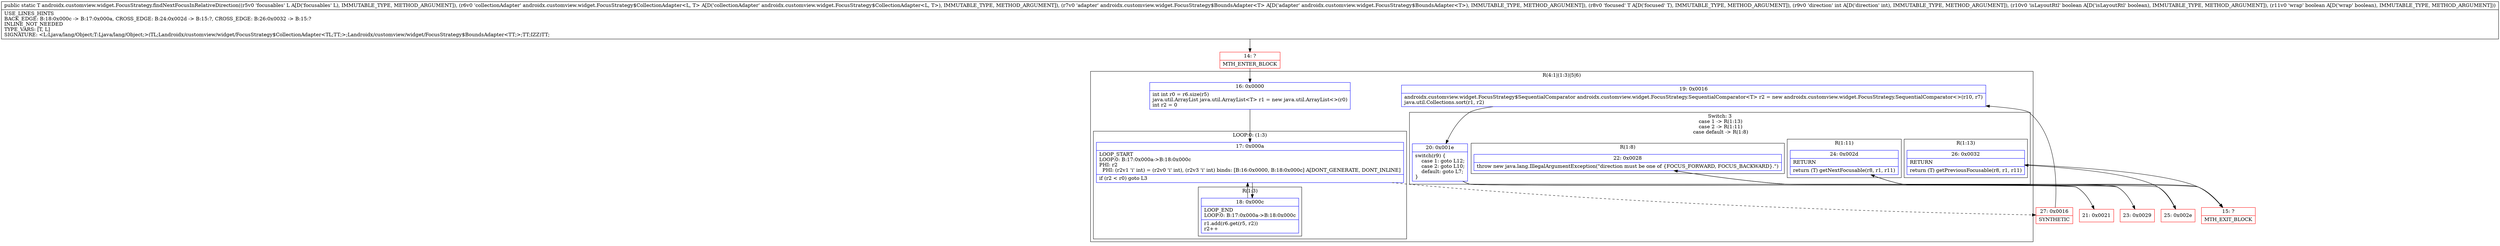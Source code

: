 digraph "CFG forandroidx.customview.widget.FocusStrategy.findNextFocusInRelativeDirection(Ljava\/lang\/Object;Landroidx\/customview\/widget\/FocusStrategy$CollectionAdapter;Landroidx\/customview\/widget\/FocusStrategy$BoundsAdapter;Ljava\/lang\/Object;IZZ)Ljava\/lang\/Object;" {
subgraph cluster_Region_1818171560 {
label = "R(4:1|(1:3)|5|6)";
node [shape=record,color=blue];
Node_16 [shape=record,label="{16\:\ 0x0000|int int r0 = r6.size(r5)\ljava.util.ArrayList java.util.ArrayList\<T\> r1 = new java.util.ArrayList\<\>(r0)\lint r2 = 0\l}"];
subgraph cluster_LoopRegion_1131710048 {
label = "LOOP:0: (1:3)";
node [shape=record,color=blue];
Node_17 [shape=record,label="{17\:\ 0x000a|LOOP_START\lLOOP:0: B:17:0x000a\-\>B:18:0x000c\lPHI: r2 \l  PHI: (r2v1 'i' int) = (r2v0 'i' int), (r2v3 'i' int) binds: [B:16:0x0000, B:18:0x000c] A[DONT_GENERATE, DONT_INLINE]\l|if (r2 \< r0) goto L3\l}"];
subgraph cluster_Region_1233915452 {
label = "R(1:3)";
node [shape=record,color=blue];
Node_18 [shape=record,label="{18\:\ 0x000c|LOOP_END\lLOOP:0: B:17:0x000a\-\>B:18:0x000c\l|r1.add(r6.get(r5, r2))\lr2++\l}"];
}
}
Node_19 [shape=record,label="{19\:\ 0x0016|androidx.customview.widget.FocusStrategy$SequentialComparator androidx.customview.widget.FocusStrategy.SequentialComparator\<T\> r2 = new androidx.customview.widget.FocusStrategy.SequentialComparator\<\>(r10, r7)\ljava.util.Collections.sort(r1, r2)\l}"];
subgraph cluster_SwitchRegion_1650535143 {
label = "Switch: 3
 case 1 -> R(1:13)
 case 2 -> R(1:11)
 case default -> R(1:8)";
node [shape=record,color=blue];
Node_20 [shape=record,label="{20\:\ 0x001e|switch(r9) \{\l    case 1: goto L12;\l    case 2: goto L10;\l    default: goto L7;\l\}\l}"];
subgraph cluster_Region_916516733 {
label = "R(1:13)";
node [shape=record,color=blue];
Node_26 [shape=record,label="{26\:\ 0x0032|RETURN\l|return (T) getPreviousFocusable(r8, r1, r11)\l}"];
}
subgraph cluster_Region_573455193 {
label = "R(1:11)";
node [shape=record,color=blue];
Node_24 [shape=record,label="{24\:\ 0x002d|RETURN\l|return (T) getNextFocusable(r8, r1, r11)\l}"];
}
subgraph cluster_Region_2097906682 {
label = "R(1:8)";
node [shape=record,color=blue];
Node_22 [shape=record,label="{22\:\ 0x0028|throw new java.lang.IllegalArgumentException(\"direction must be one of \{FOCUS_FORWARD, FOCUS_BACKWARD\}.\")\l}"];
}
}
}
Node_14 [shape=record,color=red,label="{14\:\ ?|MTH_ENTER_BLOCK\l}"];
Node_27 [shape=record,color=red,label="{27\:\ 0x0016|SYNTHETIC\l}"];
Node_21 [shape=record,color=red,label="{21\:\ 0x0021}"];
Node_15 [shape=record,color=red,label="{15\:\ ?|MTH_EXIT_BLOCK\l}"];
Node_23 [shape=record,color=red,label="{23\:\ 0x0029}"];
Node_25 [shape=record,color=red,label="{25\:\ 0x002e}"];
MethodNode[shape=record,label="{public static T androidx.customview.widget.FocusStrategy.findNextFocusInRelativeDirection((r5v0 'focusables' L A[D('focusables' L), IMMUTABLE_TYPE, METHOD_ARGUMENT]), (r6v0 'collectionAdapter' androidx.customview.widget.FocusStrategy$CollectionAdapter\<L, T\> A[D('collectionAdapter' androidx.customview.widget.FocusStrategy$CollectionAdapter\<L, T\>), IMMUTABLE_TYPE, METHOD_ARGUMENT]), (r7v0 'adapter' androidx.customview.widget.FocusStrategy$BoundsAdapter\<T\> A[D('adapter' androidx.customview.widget.FocusStrategy$BoundsAdapter\<T\>), IMMUTABLE_TYPE, METHOD_ARGUMENT]), (r8v0 'focused' T A[D('focused' T), IMMUTABLE_TYPE, METHOD_ARGUMENT]), (r9v0 'direction' int A[D('direction' int), IMMUTABLE_TYPE, METHOD_ARGUMENT]), (r10v0 'isLayoutRtl' boolean A[D('isLayoutRtl' boolean), IMMUTABLE_TYPE, METHOD_ARGUMENT]), (r11v0 'wrap' boolean A[D('wrap' boolean), IMMUTABLE_TYPE, METHOD_ARGUMENT]))  | USE_LINES_HINTS\lBACK_EDGE: B:18:0x000c \-\> B:17:0x000a, CROSS_EDGE: B:24:0x002d \-\> B:15:?, CROSS_EDGE: B:26:0x0032 \-\> B:15:?\lINLINE_NOT_NEEDED\lTYPE_VARS: [T, L]\lSIGNATURE: \<L:Ljava\/lang\/Object;T:Ljava\/lang\/Object;\>(TL;Landroidx\/customview\/widget\/FocusStrategy$CollectionAdapter\<TL;TT;\>;Landroidx\/customview\/widget\/FocusStrategy$BoundsAdapter\<TT;\>;TT;IZZ)TT;\l}"];
MethodNode -> Node_14;Node_16 -> Node_17;
Node_17 -> Node_18;
Node_17 -> Node_27[style=dashed];
Node_18 -> Node_17;
Node_19 -> Node_20;
Node_20 -> Node_21;
Node_20 -> Node_23;
Node_20 -> Node_25;
Node_26 -> Node_15;
Node_24 -> Node_15;
Node_22 -> Node_15;
Node_14 -> Node_16;
Node_27 -> Node_19;
Node_21 -> Node_22;
Node_23 -> Node_24;
Node_25 -> Node_26;
}

